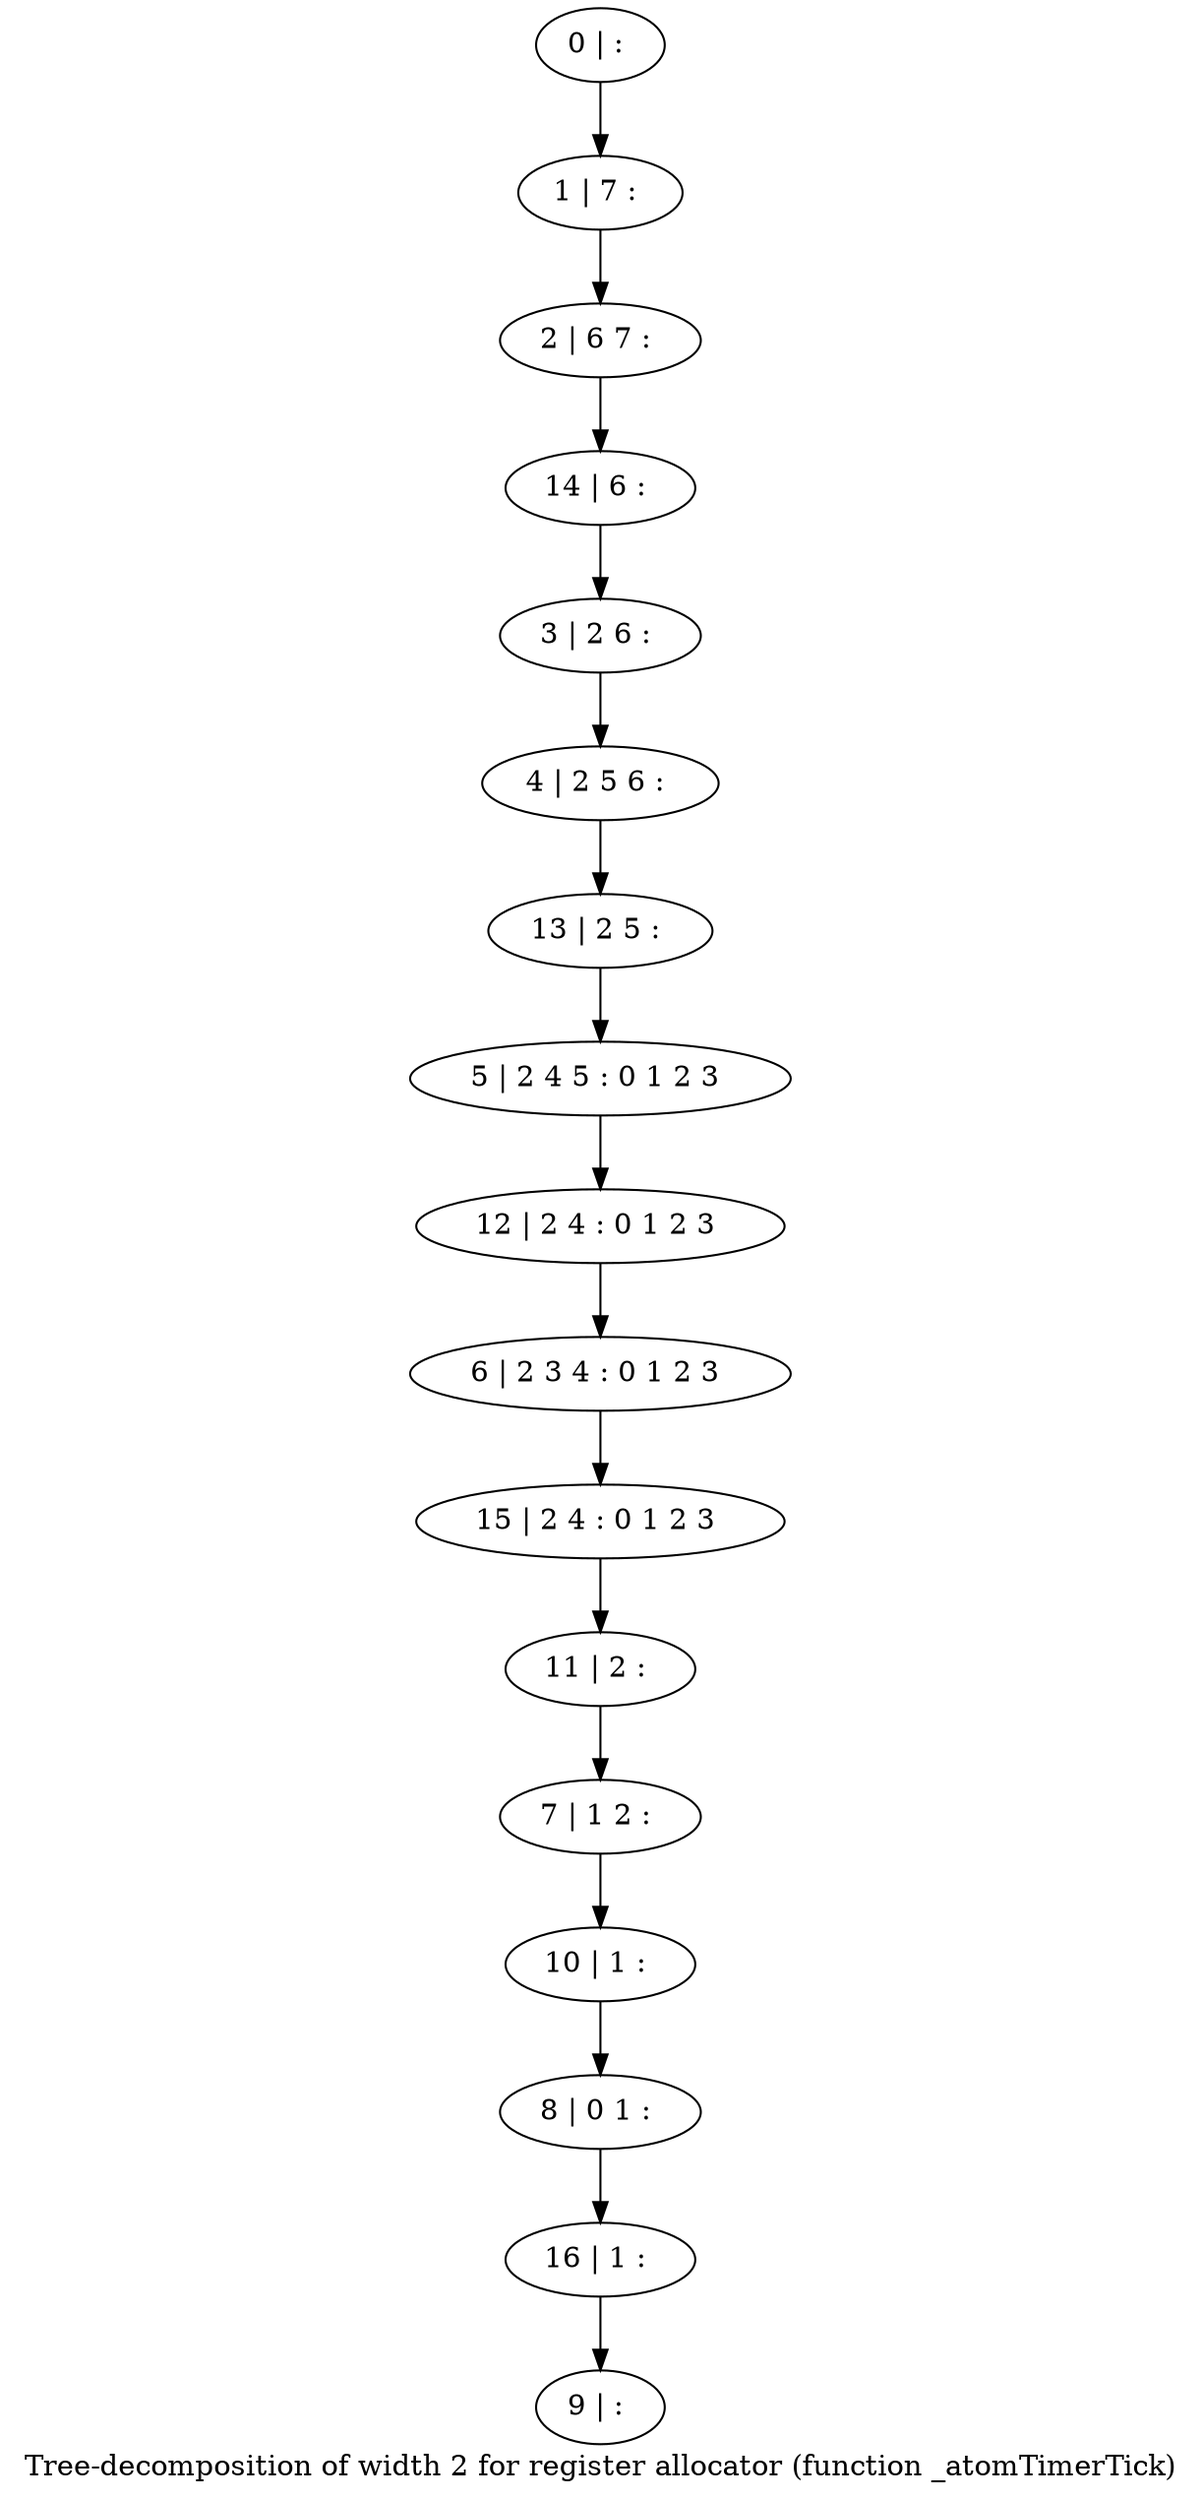 digraph G {
graph [label="Tree-decomposition of width 2 for register allocator (function _atomTimerTick)"]
0[label="0 | : "];
1[label="1 | 7 : "];
2[label="2 | 6 7 : "];
3[label="3 | 2 6 : "];
4[label="4 | 2 5 6 : "];
5[label="5 | 2 4 5 : 0 1 2 3 "];
6[label="6 | 2 3 4 : 0 1 2 3 "];
7[label="7 | 1 2 : "];
8[label="8 | 0 1 : "];
9[label="9 | : "];
10[label="10 | 1 : "];
11[label="11 | 2 : "];
12[label="12 | 2 4 : 0 1 2 3 "];
13[label="13 | 2 5 : "];
14[label="14 | 6 : "];
15[label="15 | 2 4 : 0 1 2 3 "];
16[label="16 | 1 : "];
0->1 ;
1->2 ;
3->4 ;
10->8 ;
7->10 ;
11->7 ;
12->6 ;
5->12 ;
13->5 ;
4->13 ;
14->3 ;
2->14 ;
15->11 ;
6->15 ;
16->9 ;
8->16 ;
}
